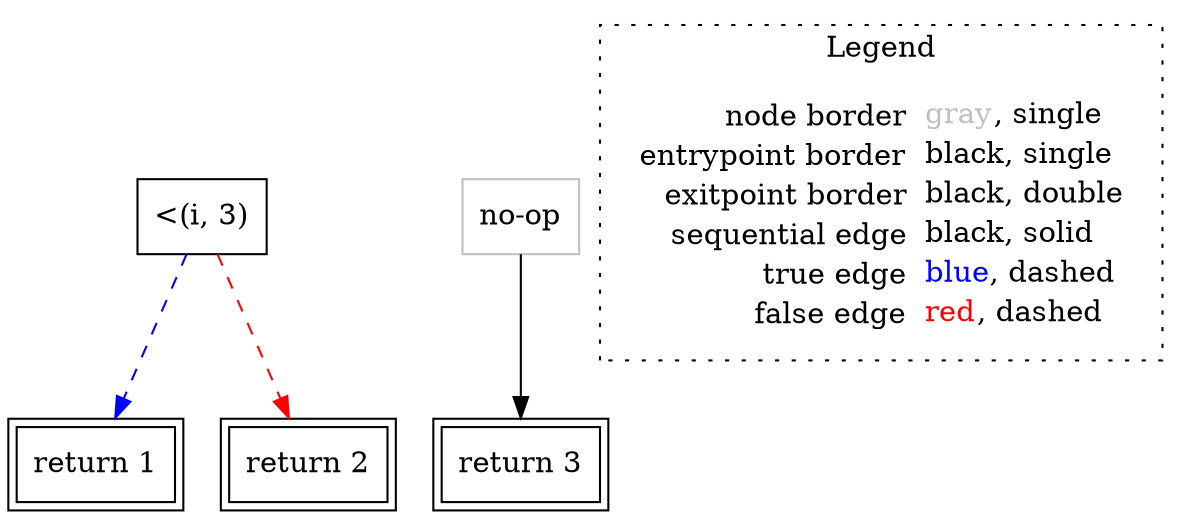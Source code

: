 digraph {
	"node0" [shape="rect",color="black",label=<&lt;(i, 3)>];
	"node1" [shape="rect",color="black",peripheries="2",label=<return 1>];
	"node2" [shape="rect",color="black",peripheries="2",label=<return 3>];
	"node3" [shape="rect",color="gray",label=<no-op>];
	"node4" [shape="rect",color="black",peripheries="2",label=<return 2>];
	"node0" -> "node1" [color="blue",style="dashed"];
	"node0" -> "node4" [color="red",style="dashed"];
	"node3" -> "node2" [color="black"];
subgraph cluster_legend {
	label="Legend";
	style=dotted;
	node [shape=plaintext];
	"legend" [label=<<table border="0" cellpadding="2" cellspacing="0" cellborder="0"><tr><td align="right">node border&nbsp;</td><td align="left"><font color="gray">gray</font>, single</td></tr><tr><td align="right">entrypoint border&nbsp;</td><td align="left"><font color="black">black</font>, single</td></tr><tr><td align="right">exitpoint border&nbsp;</td><td align="left"><font color="black">black</font>, double</td></tr><tr><td align="right">sequential edge&nbsp;</td><td align="left"><font color="black">black</font>, solid</td></tr><tr><td align="right">true edge&nbsp;</td><td align="left"><font color="blue">blue</font>, dashed</td></tr><tr><td align="right">false edge&nbsp;</td><td align="left"><font color="red">red</font>, dashed</td></tr></table>>];
}

}
